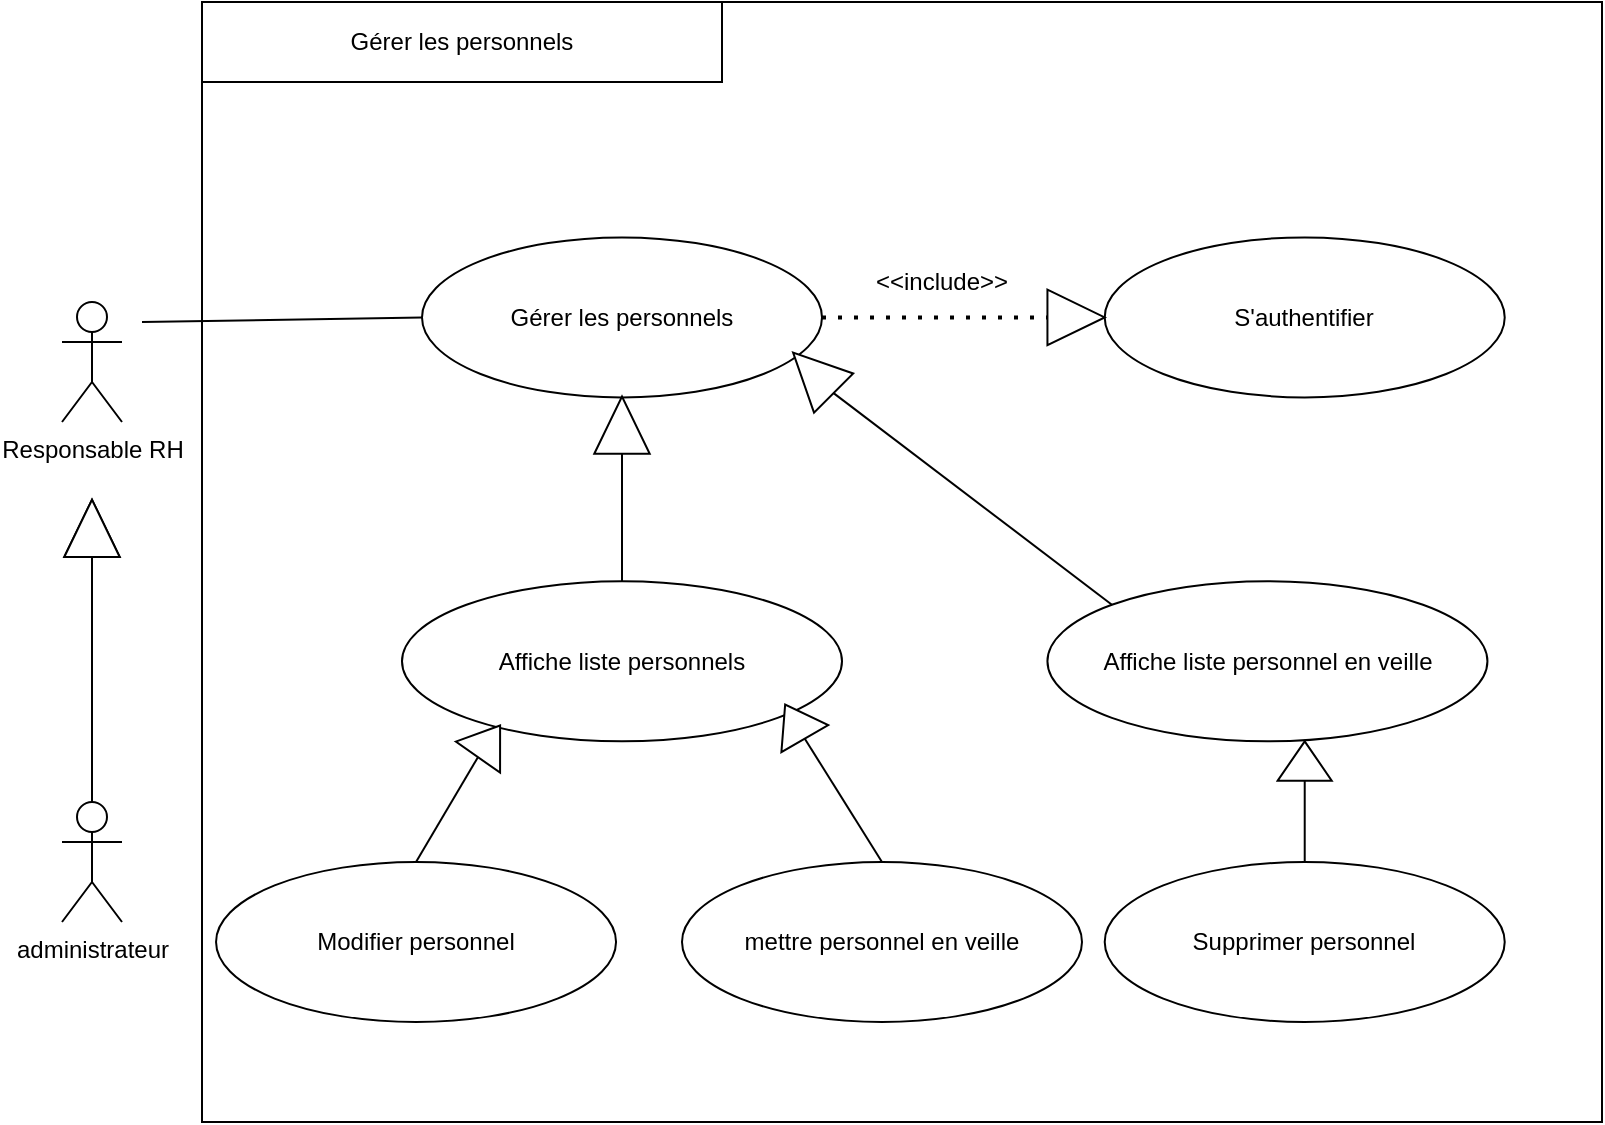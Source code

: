 <mxfile version="21.3.6" type="gitlab">
  <diagram name="Page-1" id="wp-qjo0mnfX6fGnWZDvT">
    <mxGraphModel dx="1662" dy="780" grid="1" gridSize="10" guides="1" tooltips="1" connect="1" arrows="1" fold="1" page="1" pageScale="1" pageWidth="827" pageHeight="1169" math="0" shadow="0">
      <root>
        <mxCell id="0" />
        <mxCell id="1" parent="0" />
        <mxCell id="aSCEGUiYUO0jkmjhSBjL-1" value="" style="rounded=0;whiteSpace=wrap;html=1;" vertex="1" parent="1">
          <mxGeometry x="100" y="130" width="700" height="560" as="geometry" />
        </mxCell>
        <mxCell id="aSCEGUiYUO0jkmjhSBjL-2" value="Responsable RH" style="shape=umlActor;verticalLabelPosition=bottom;verticalAlign=top;html=1;outlineConnect=0;" vertex="1" parent="1">
          <mxGeometry x="30" y="280" width="30" height="60" as="geometry" />
        </mxCell>
        <mxCell id="aSCEGUiYUO0jkmjhSBjL-3" value="administrateur" style="shape=umlActor;verticalLabelPosition=bottom;verticalAlign=top;html=1;outlineConnect=0;" vertex="1" parent="1">
          <mxGeometry x="30" y="530" width="30" height="60" as="geometry" />
        </mxCell>
        <mxCell id="aSCEGUiYUO0jkmjhSBjL-4" value="Gérer les personnels" style="ellipse;whiteSpace=wrap;html=1;" vertex="1" parent="1">
          <mxGeometry x="210" y="247.71" width="200" height="80" as="geometry" />
        </mxCell>
        <mxCell id="aSCEGUiYUO0jkmjhSBjL-5" value="" style="endArrow=none;html=1;rounded=0;entryX=0;entryY=0.5;entryDx=0;entryDy=0;" edge="1" parent="1" target="aSCEGUiYUO0jkmjhSBjL-4">
          <mxGeometry width="50" height="50" relative="1" as="geometry">
            <mxPoint x="70" y="290" as="sourcePoint" />
            <mxPoint x="530" y="560" as="targetPoint" />
          </mxGeometry>
        </mxCell>
        <mxCell id="aSCEGUiYUO0jkmjhSBjL-6" value="S&#39;authentifier" style="ellipse;whiteSpace=wrap;html=1;" vertex="1" parent="1">
          <mxGeometry x="551.36" y="247.71" width="200" height="80" as="geometry" />
        </mxCell>
        <mxCell id="aSCEGUiYUO0jkmjhSBjL-7" value="Affiche liste personnels" style="ellipse;whiteSpace=wrap;html=1;" vertex="1" parent="1">
          <mxGeometry x="200" y="419.66" width="220" height="80" as="geometry" />
        </mxCell>
        <mxCell id="aSCEGUiYUO0jkmjhSBjL-8" value="" style="triangle;whiteSpace=wrap;html=1;rotation=-90;" vertex="1" parent="1">
          <mxGeometry x="30.68" y="379.31" width="28.64" height="27.71" as="geometry" />
        </mxCell>
        <mxCell id="aSCEGUiYUO0jkmjhSBjL-9" value="" style="endArrow=none;html=1;rounded=0;exitX=0.5;exitY=0;exitDx=0;exitDy=0;exitPerimeter=0;entryX=0;entryY=0.5;entryDx=0;entryDy=0;" edge="1" parent="1" source="aSCEGUiYUO0jkmjhSBjL-3" target="aSCEGUiYUO0jkmjhSBjL-8">
          <mxGeometry width="50" height="50" relative="1" as="geometry">
            <mxPoint x="430" y="440" as="sourcePoint" />
            <mxPoint x="480" y="390" as="targetPoint" />
          </mxGeometry>
        </mxCell>
        <mxCell id="aSCEGUiYUO0jkmjhSBjL-10" value="" style="triangle;whiteSpace=wrap;html=1;rotation=-90;" vertex="1" parent="1">
          <mxGeometry x="30.68" y="379.31" width="28.64" height="27.71" as="geometry" />
        </mxCell>
        <mxCell id="aSCEGUiYUO0jkmjhSBjL-12" value="" style="endArrow=none;html=1;rounded=0;exitX=0.5;exitY=0;exitDx=0;exitDy=0;entryX=0;entryY=0.5;entryDx=0;entryDy=0;" edge="1" parent="1" source="aSCEGUiYUO0jkmjhSBjL-7" target="aSCEGUiYUO0jkmjhSBjL-24">
          <mxGeometry width="50" height="50" relative="1" as="geometry">
            <mxPoint x="480" y="500" as="sourcePoint" />
            <mxPoint x="352.293" y="353.01" as="targetPoint" />
          </mxGeometry>
        </mxCell>
        <mxCell id="aSCEGUiYUO0jkmjhSBjL-13" value="Modifier personnel" style="ellipse;whiteSpace=wrap;html=1;" vertex="1" parent="1">
          <mxGeometry x="107.02" y="560" width="200" height="80" as="geometry" />
        </mxCell>
        <mxCell id="aSCEGUiYUO0jkmjhSBjL-14" value="" style="endArrow=none;dashed=1;html=1;dashPattern=1 3;strokeWidth=2;rounded=0;exitX=1;exitY=0.5;exitDx=0;exitDy=0;entryX=0;entryY=0.5;entryDx=0;entryDy=0;" edge="1" parent="1" source="aSCEGUiYUO0jkmjhSBjL-4" target="aSCEGUiYUO0jkmjhSBjL-15">
          <mxGeometry width="50" height="50" relative="1" as="geometry">
            <mxPoint x="480" y="500" as="sourcePoint" />
            <mxPoint x="530" y="450" as="targetPoint" />
          </mxGeometry>
        </mxCell>
        <mxCell id="aSCEGUiYUO0jkmjhSBjL-15" value="" style="triangle;whiteSpace=wrap;html=1;rotation=0;" vertex="1" parent="1">
          <mxGeometry x="522.72" y="273.85" width="28.64" height="27.71" as="geometry" />
        </mxCell>
        <mxCell id="aSCEGUiYUO0jkmjhSBjL-16" value="&amp;lt;&amp;lt;include&amp;gt;&amp;gt;" style="text;html=1;strokeColor=none;fillColor=none;align=center;verticalAlign=middle;whiteSpace=wrap;rounded=0;" vertex="1" parent="1">
          <mxGeometry x="450" y="260" width="40" height="20" as="geometry" />
        </mxCell>
        <mxCell id="aSCEGUiYUO0jkmjhSBjL-17" value="" style="endArrow=none;html=1;rounded=0;entryX=0;entryY=0.5;entryDx=0;entryDy=0;exitX=0.5;exitY=0;exitDx=0;exitDy=0;" edge="1" parent="1" source="aSCEGUiYUO0jkmjhSBjL-13" target="aSCEGUiYUO0jkmjhSBjL-19">
          <mxGeometry width="50" height="50" relative="1" as="geometry">
            <mxPoint x="460" y="696" as="sourcePoint" />
            <mxPoint x="403.169" y="500.686" as="targetPoint" />
          </mxGeometry>
        </mxCell>
        <mxCell id="aSCEGUiYUO0jkmjhSBjL-18" value="Gérer les personnels" style="rounded=0;whiteSpace=wrap;html=1;" vertex="1" parent="1">
          <mxGeometry x="100" y="130" width="260" height="40" as="geometry" />
        </mxCell>
        <mxCell id="aSCEGUiYUO0jkmjhSBjL-19" value="" style="triangle;whiteSpace=wrap;html=1;rotation=-145;direction=south;" vertex="1" parent="1">
          <mxGeometry x="230" y="490" width="27.02" height="19.32" as="geometry" />
        </mxCell>
        <mxCell id="aSCEGUiYUO0jkmjhSBjL-20" value="mettre personnel en veille" style="ellipse;whiteSpace=wrap;html=1;" vertex="1" parent="1">
          <mxGeometry x="340" y="560" width="200" height="80" as="geometry" />
        </mxCell>
        <mxCell id="aSCEGUiYUO0jkmjhSBjL-21" value="" style="endArrow=none;html=1;rounded=0;entryX=0;entryY=0.5;entryDx=0;entryDy=0;exitX=0.5;exitY=0;exitDx=0;exitDy=0;" edge="1" parent="1" source="aSCEGUiYUO0jkmjhSBjL-20" target="aSCEGUiYUO0jkmjhSBjL-22">
          <mxGeometry width="50" height="50" relative="1" as="geometry">
            <mxPoint x="290" y="555" as="sourcePoint" />
            <mxPoint x="341" y="487" as="targetPoint" />
          </mxGeometry>
        </mxCell>
        <mxCell id="aSCEGUiYUO0jkmjhSBjL-22" value="" style="triangle;whiteSpace=wrap;html=1;rotation=-210;direction=south;" vertex="1" parent="1">
          <mxGeometry x="382.98" y="480" width="27.02" height="19.66" as="geometry" />
        </mxCell>
        <mxCell id="aSCEGUiYUO0jkmjhSBjL-24" value="" style="triangle;whiteSpace=wrap;html=1;rotation=-90;" vertex="1" parent="1">
          <mxGeometry x="295.68" y="327.71" width="28.64" height="27.71" as="geometry" />
        </mxCell>
        <mxCell id="aSCEGUiYUO0jkmjhSBjL-25" value="Affiche liste personnel en veille" style="ellipse;whiteSpace=wrap;html=1;" vertex="1" parent="1">
          <mxGeometry x="522.72" y="419.66" width="220" height="80" as="geometry" />
        </mxCell>
        <mxCell id="aSCEGUiYUO0jkmjhSBjL-27" value="" style="triangle;whiteSpace=wrap;html=1;rotation=-135;" vertex="1" parent="1">
          <mxGeometry x="391.36" y="301.56" width="28.64" height="27.71" as="geometry" />
        </mxCell>
        <mxCell id="aSCEGUiYUO0jkmjhSBjL-28" value="" style="endArrow=none;html=1;rounded=0;exitX=0;exitY=0;exitDx=0;exitDy=0;entryX=0;entryY=0.5;entryDx=0;entryDy=0;" edge="1" parent="1" source="aSCEGUiYUO0jkmjhSBjL-25" target="aSCEGUiYUO0jkmjhSBjL-27">
          <mxGeometry width="50" height="50" relative="1" as="geometry">
            <mxPoint x="320" y="430" as="sourcePoint" />
            <mxPoint x="320" y="366" as="targetPoint" />
          </mxGeometry>
        </mxCell>
        <mxCell id="aSCEGUiYUO0jkmjhSBjL-29" value="Supprimer personnel" style="ellipse;whiteSpace=wrap;html=1;" vertex="1" parent="1">
          <mxGeometry x="551.36" y="560" width="200" height="80" as="geometry" />
        </mxCell>
        <mxCell id="aSCEGUiYUO0jkmjhSBjL-30" value="" style="triangle;whiteSpace=wrap;html=1;rotation=-180;direction=south;" vertex="1" parent="1">
          <mxGeometry x="637.85" y="499.66" width="27.02" height="19.66" as="geometry" />
        </mxCell>
        <mxCell id="aSCEGUiYUO0jkmjhSBjL-31" value="" style="endArrow=none;html=1;rounded=0;entryX=0;entryY=0.5;entryDx=0;entryDy=0;exitX=0.5;exitY=0;exitDx=0;exitDy=0;" edge="1" parent="1" source="aSCEGUiYUO0jkmjhSBjL-29" target="aSCEGUiYUO0jkmjhSBjL-30">
          <mxGeometry width="50" height="50" relative="1" as="geometry">
            <mxPoint x="450" y="570" as="sourcePoint" />
            <mxPoint x="411" y="508" as="targetPoint" />
          </mxGeometry>
        </mxCell>
      </root>
    </mxGraphModel>
  </diagram>
</mxfile>
